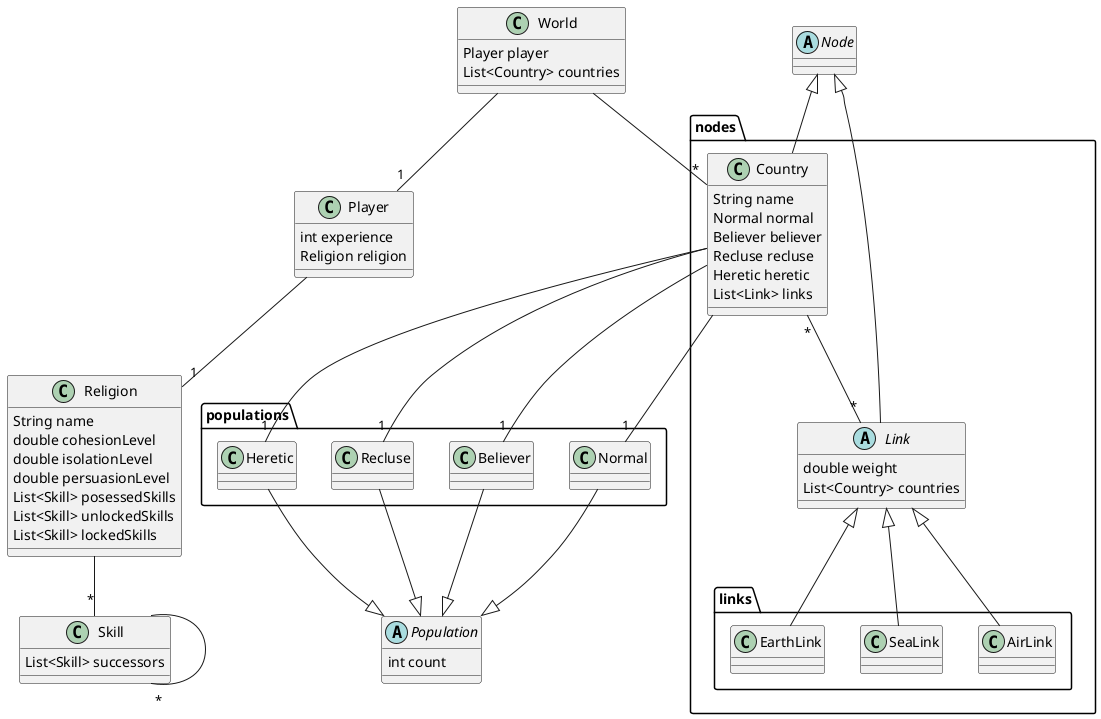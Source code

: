 @startuml

class World {
  Player player
  List<Country> countries
}

class Player {
  int experience
  Religion religion
}

class Religion {
  String name
  double cohesionLevel
  double isolationLevel
  double persuasionLevel
  List<Skill> posessedSkills
  List<Skill> unlockedSkills
  List<Skill> lockedSkills
}

class Skill {
    List<Skill> successors
}

abstract class Node

package nodes {


    class Country {
        String name
        Normal normal
        Believer believer
        Recluse recluse
        Heretic heretic
        List<Link> links
    }

    abstract class Link {
        double weight
        List<Country> countries
    }

    package links {
        class AirLink
        class SeaLink
        class EarthLink
    }

}

abstract class Population {
    int count
}

package populations {
    class Normal
    class Believer
    class Recluse
    class Heretic
}

Node <|-- Country
Node <|-- Link
Country "*"--"*" Link

Link <|-- AirLink
Link <|-- SeaLink
Link <|-- EarthLink

Country --"1" Normal
Country --"1" Believer
Country --"1" Recluse
Country --"1" Heretic

Normal --|> Population
Believer --|> Population
Recluse --|> Population
Heretic --|> Population

World --"*" Country

Religion --"*" Skill
Skill --"*" Skill

Player --"1" Religion

World --"1" Player

@enduml
